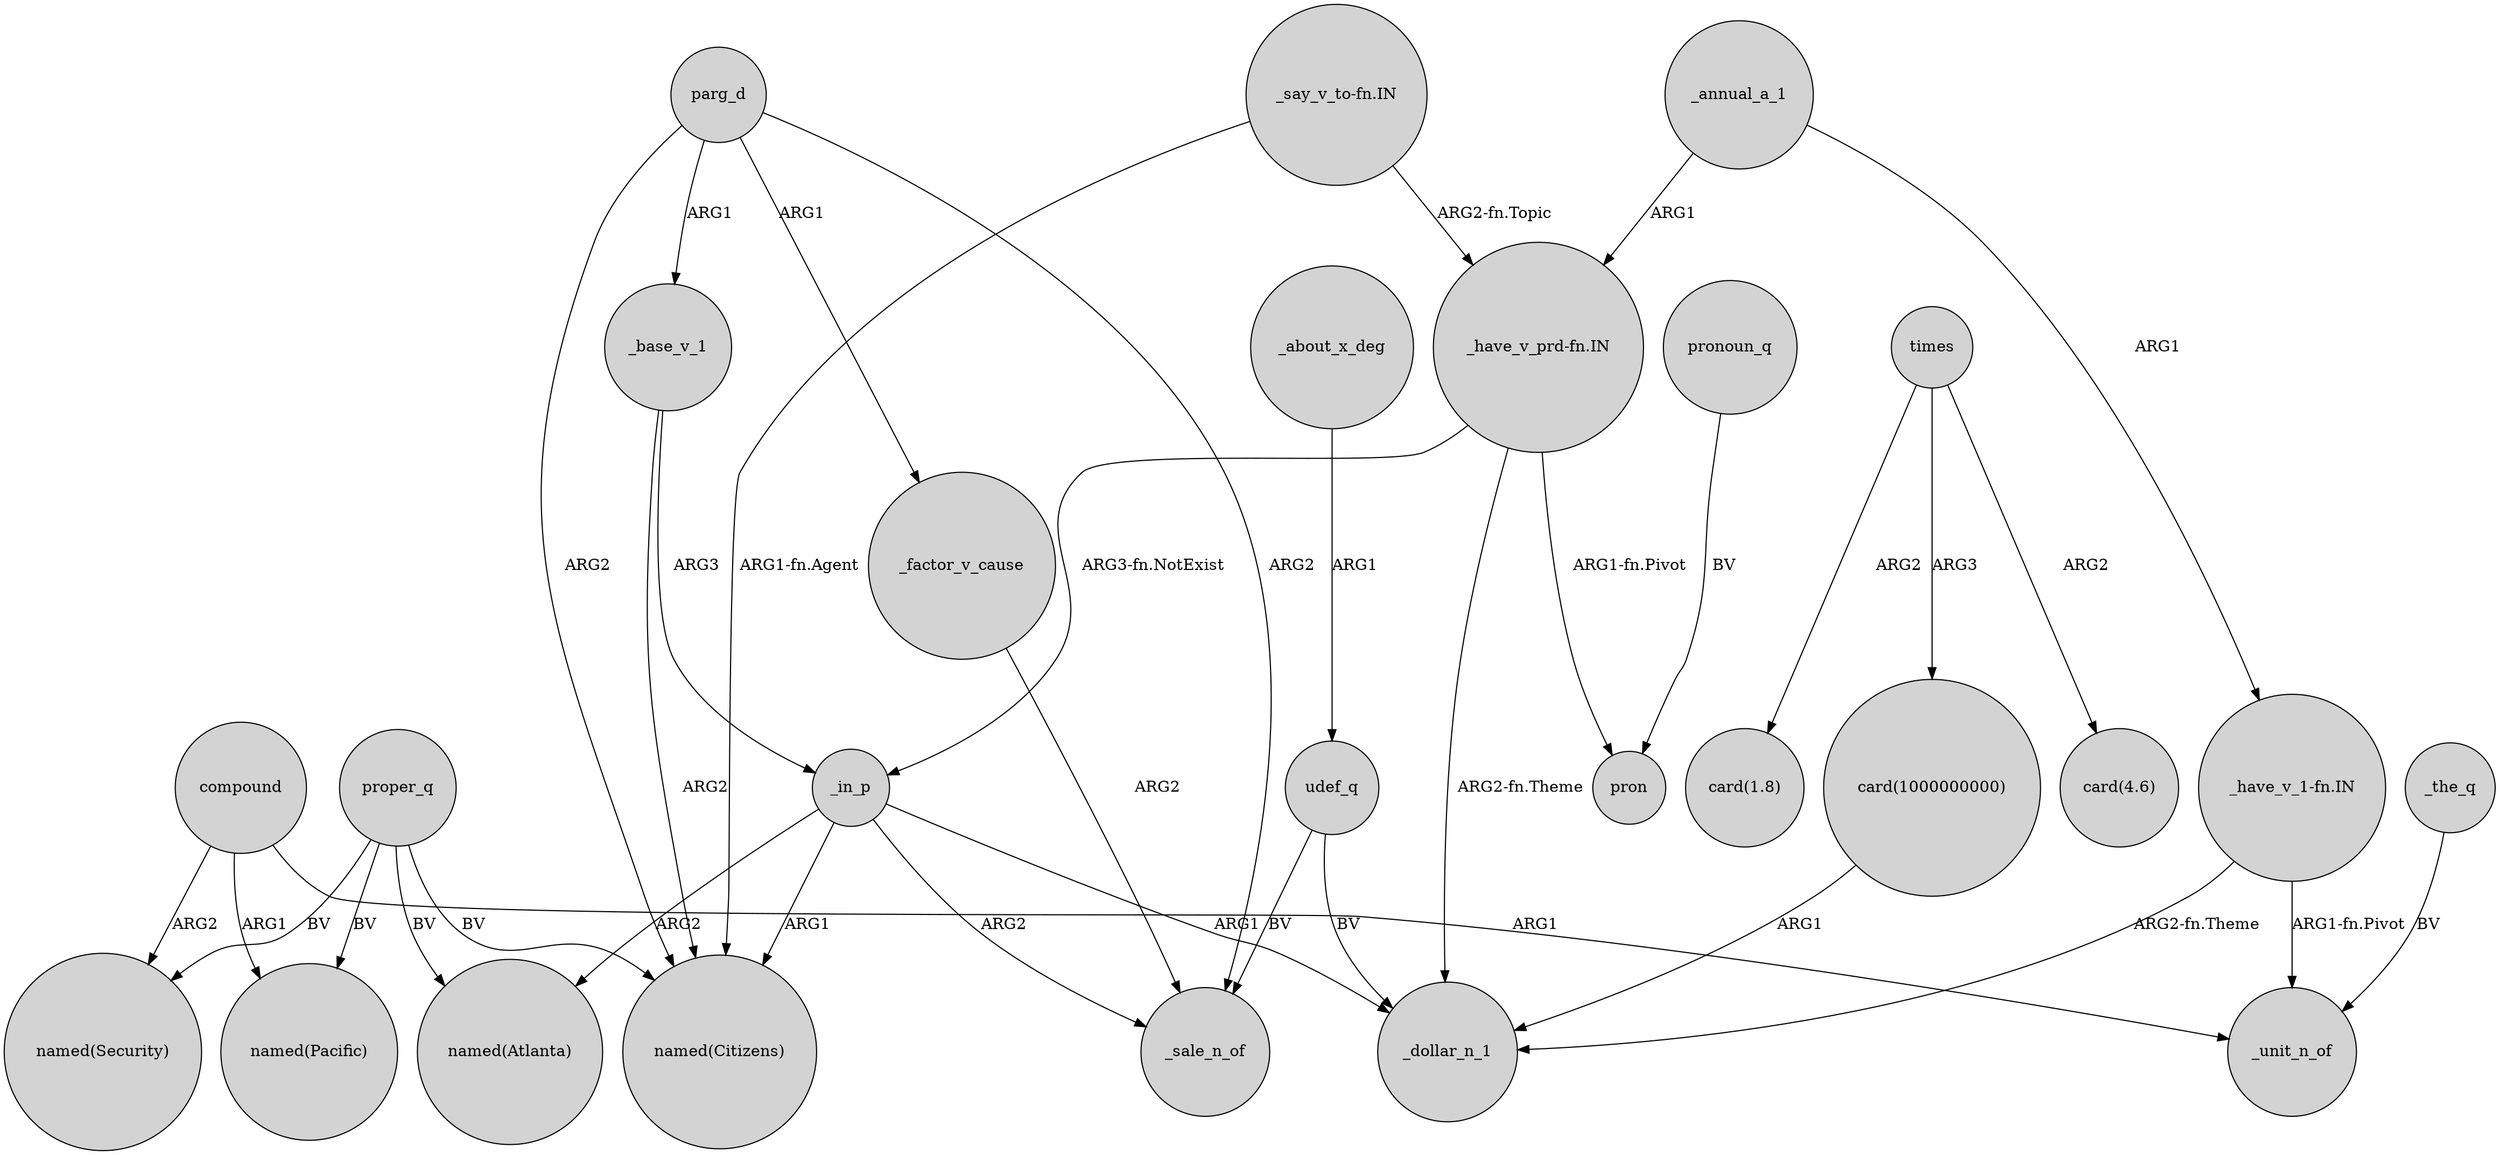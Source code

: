digraph {
	node [shape=circle style=filled]
	_in_p -> "named(Citizens)" [label=ARG1]
	_in_p -> "named(Atlanta)" [label=ARG2]
	compound -> _unit_n_of [label=ARG1]
	_annual_a_1 -> "_have_v_1-fn.IN" [label=ARG1]
	times -> "card(4.6)" [label=ARG2]
	compound -> "named(Security)" [label=ARG2]
	"_have_v_1-fn.IN" -> _unit_n_of [label="ARG1-fn.Pivot"]
	_about_x_deg -> udef_q [label=ARG1]
	_factor_v_cause -> _sale_n_of [label=ARG2]
	_in_p -> _sale_n_of [label=ARG2]
	proper_q -> "named(Atlanta)" [label=BV]
	times -> "card(1000000000)" [label=ARG3]
	proper_q -> "named(Citizens)" [label=BV]
	pronoun_q -> pron [label=BV]
	parg_d -> "named(Citizens)" [label=ARG2]
	"_say_v_to-fn.IN" -> "_have_v_prd-fn.IN" [label="ARG2-fn.Topic"]
	_base_v_1 -> "named(Citizens)" [label=ARG2]
	parg_d -> _sale_n_of [label=ARG2]
	"_have_v_prd-fn.IN" -> _in_p [label="ARG3-fn.NotExist"]
	times -> "card(1.8)" [label=ARG2]
	_base_v_1 -> _in_p [label=ARG3]
	udef_q -> _sale_n_of [label=BV]
	_annual_a_1 -> "_have_v_prd-fn.IN" [label=ARG1]
	proper_q -> "named(Security)" [label=BV]
	"_have_v_prd-fn.IN" -> _dollar_n_1 [label="ARG2-fn.Theme"]
	parg_d -> _base_v_1 [label=ARG1]
	_in_p -> _dollar_n_1 [label=ARG1]
	"_have_v_1-fn.IN" -> _dollar_n_1 [label="ARG2-fn.Theme"]
	"_say_v_to-fn.IN" -> "named(Citizens)" [label="ARG1-fn.Agent"]
	"card(1000000000)" -> _dollar_n_1 [label=ARG1]
	compound -> "named(Pacific)" [label=ARG1]
	_the_q -> _unit_n_of [label=BV]
	proper_q -> "named(Pacific)" [label=BV]
	"_have_v_prd-fn.IN" -> pron [label="ARG1-fn.Pivot"]
	udef_q -> _dollar_n_1 [label=BV]
	parg_d -> _factor_v_cause [label=ARG1]
}
